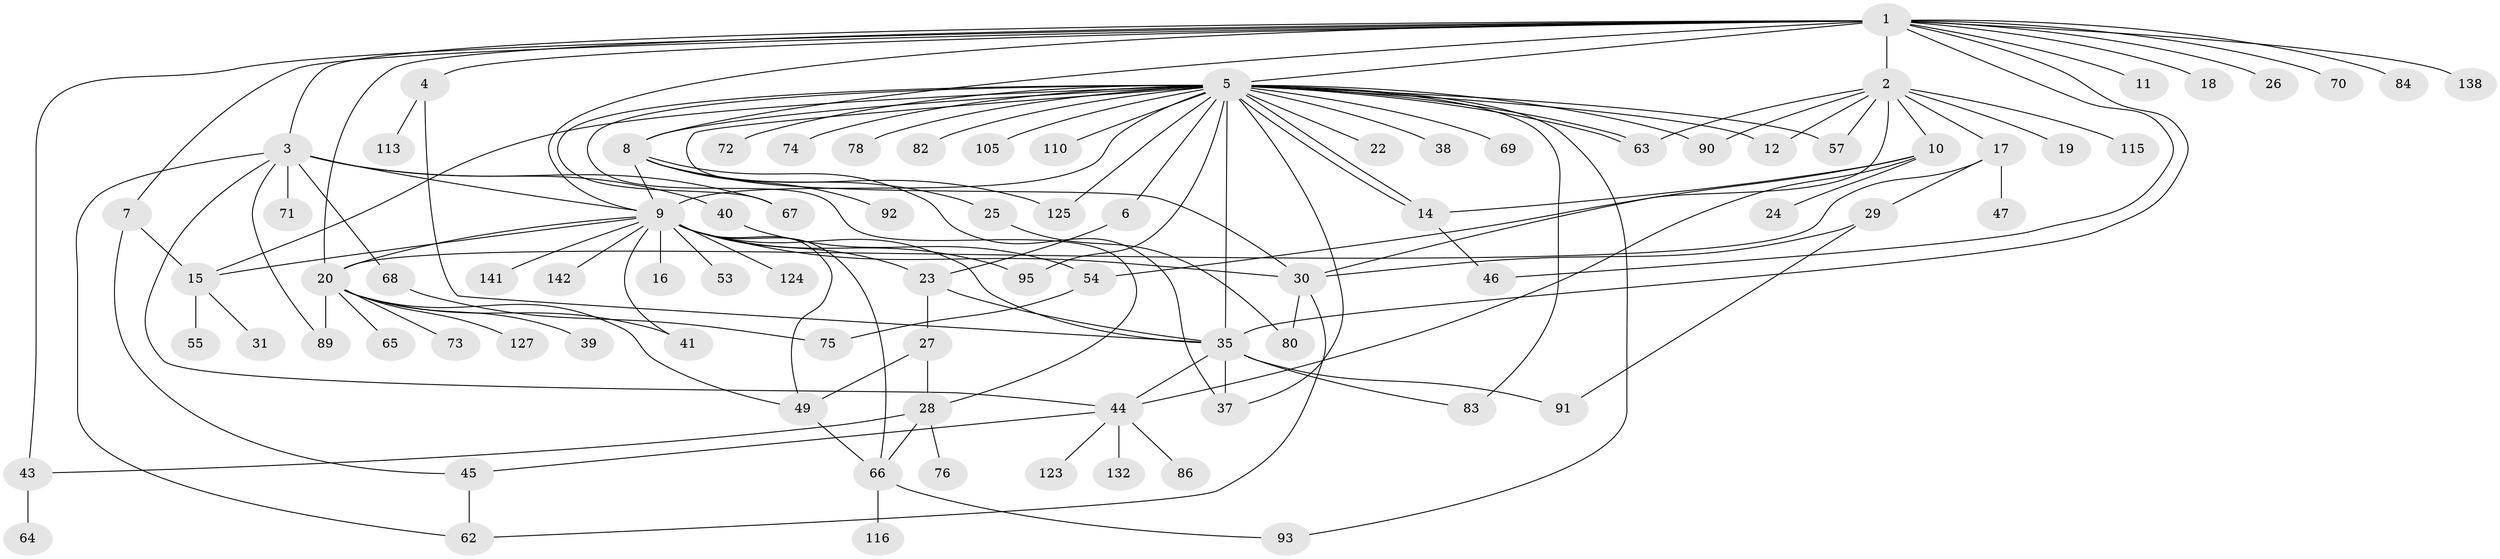 // original degree distribution, {17: 0.007042253521126761, 10: 0.02112676056338028, 9: 0.007042253521126761, 3: 0.1267605633802817, 30: 0.007042253521126761, 2: 0.19718309859154928, 7: 0.02112676056338028, 15: 0.007042253521126761, 6: 0.04225352112676056, 1: 0.4788732394366197, 5: 0.028169014084507043, 4: 0.056338028169014086}
// Generated by graph-tools (version 1.1) at 2025/18/03/04/25 18:18:11]
// undirected, 85 vertices, 132 edges
graph export_dot {
graph [start="1"]
  node [color=gray90,style=filled];
  1;
  2;
  3;
  4;
  5 [super="+13"];
  6;
  7 [super="+42"];
  8;
  9 [super="+21"];
  10 [super="+34"];
  11;
  12;
  14 [super="+112"];
  15 [super="+48"];
  16;
  17;
  18;
  19 [super="+59"];
  20;
  22;
  23;
  24;
  25 [super="+32"];
  26;
  27;
  28 [super="+87+100+36"];
  29 [super="+33"];
  30 [super="+52"];
  31;
  35 [super="+88+133+94+101+128+60+50+81"];
  37 [super="+106"];
  38;
  39;
  40;
  41;
  43;
  44;
  45;
  46 [super="+51"];
  47;
  49 [super="+61+79+58"];
  53;
  54;
  55;
  57 [super="+109"];
  62 [super="+104"];
  63 [super="+140"];
  64;
  65;
  66;
  67 [super="+121"];
  68 [super="+131"];
  69 [super="+119+77"];
  70 [super="+129"];
  71;
  72;
  73;
  74 [super="+120"];
  75;
  76;
  78;
  80 [super="+111"];
  82 [super="+98"];
  83 [super="+114+107"];
  84;
  86;
  89;
  90;
  91 [super="+102"];
  92;
  93 [super="+118+122+99"];
  95;
  105;
  110;
  113;
  115;
  116;
  123;
  124;
  125;
  127;
  132;
  138;
  141;
  142;
  1 -- 2;
  1 -- 3;
  1 -- 4;
  1 -- 5;
  1 -- 7;
  1 -- 8;
  1 -- 11;
  1 -- 18;
  1 -- 20;
  1 -- 26;
  1 -- 35;
  1 -- 43;
  1 -- 46;
  1 -- 70;
  1 -- 84;
  1 -- 138;
  1 -- 9;
  2 -- 10;
  2 -- 12;
  2 -- 17;
  2 -- 19;
  2 -- 90;
  2 -- 115;
  2 -- 63;
  2 -- 30;
  2 -- 57;
  3 -- 40;
  3 -- 44;
  3 -- 67;
  3 -- 68;
  3 -- 71;
  3 -- 89;
  3 -- 62;
  3 -- 9;
  4 -- 113;
  4 -- 35;
  5 -- 6;
  5 -- 8;
  5 -- 9;
  5 -- 12;
  5 -- 14;
  5 -- 14;
  5 -- 15;
  5 -- 22;
  5 -- 28;
  5 -- 35;
  5 -- 37;
  5 -- 38;
  5 -- 57;
  5 -- 63;
  5 -- 63;
  5 -- 69;
  5 -- 72;
  5 -- 74;
  5 -- 78;
  5 -- 82;
  5 -- 90;
  5 -- 93;
  5 -- 95;
  5 -- 105;
  5 -- 110;
  5 -- 125;
  5 -- 67;
  5 -- 30;
  5 -- 83;
  6 -- 23;
  7 -- 15;
  7 -- 45;
  8 -- 25;
  8 -- 37;
  8 -- 92;
  8 -- 125;
  8 -- 9;
  9 -- 16;
  9 -- 20;
  9 -- 30;
  9 -- 41;
  9 -- 66;
  9 -- 95;
  9 -- 124;
  9 -- 141;
  9 -- 142;
  9 -- 49;
  9 -- 35 [weight=2];
  9 -- 53;
  9 -- 23 [weight=2];
  9 -- 15;
  10 -- 14;
  10 -- 24;
  10 -- 44;
  10 -- 54;
  14 -- 46;
  15 -- 31;
  15 -- 55;
  17 -- 20;
  17 -- 29;
  17 -- 47;
  20 -- 39;
  20 -- 41;
  20 -- 49;
  20 -- 65;
  20 -- 73;
  20 -- 89;
  20 -- 127;
  23 -- 27;
  23 -- 35;
  25 -- 80;
  27 -- 28;
  27 -- 49;
  28 -- 66;
  28 -- 76;
  28 -- 43;
  29 -- 30;
  29 -- 91;
  30 -- 62;
  30 -- 80;
  35 -- 37;
  35 -- 83;
  35 -- 91;
  35 -- 44;
  40 -- 54;
  43 -- 64;
  44 -- 45;
  44 -- 86;
  44 -- 123;
  44 -- 132;
  45 -- 62;
  49 -- 66;
  54 -- 75;
  66 -- 116;
  66 -- 93;
  68 -- 75;
}
